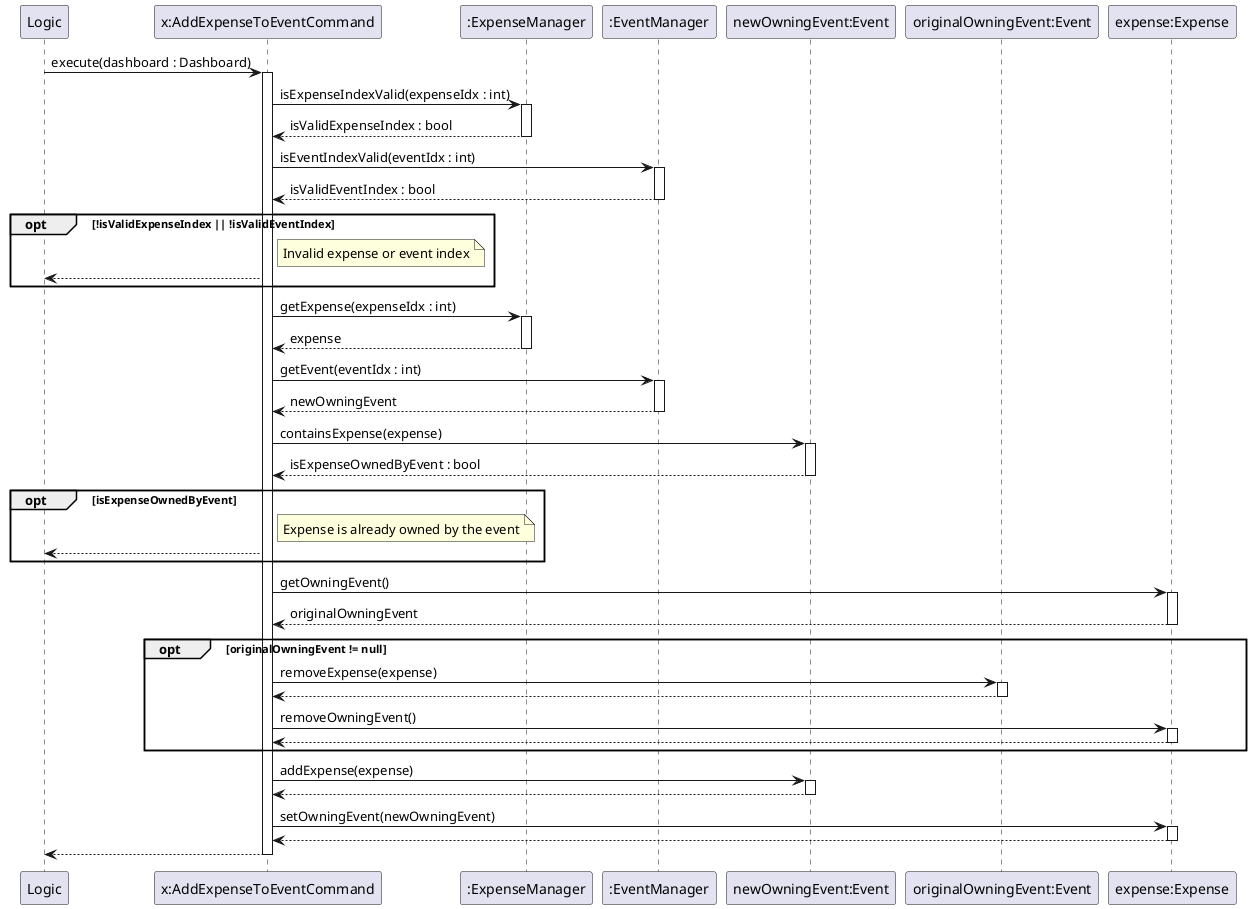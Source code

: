 @startuml
participant Logic 
participant "x:AddExpenseToEventCommand" as Command
participant ":ExpenseManager" as ExpenseManager
participant ":EventManager" as EventManager
participant "newOwningEvent:Event" as noe
participant "originalOwningEvent:Event" as ooe
participant "expense:Expense" as Expense


Logic -> Command: execute(dashboard : Dashboard)
activate Command

Command -> ExpenseManager: isExpenseIndexValid(expenseIdx : int)
activate ExpenseManager
ExpenseManager --> Command: isValidExpenseIndex : bool
deactivate ExpenseManager

Command -> EventManager: isEventIndexValid(eventIdx : int)
activate EventManager
EventManager --> Command: isValidEventIndex : bool
deactivate EventManager

opt !isValidExpenseIndex || !isValidEventIndex
    note right of Command
        Invalid expense or event index
    end note
    Command --> Logic: 
end

Command -> ExpenseManager: getExpense(expenseIdx : int)
activate ExpenseManager
ExpenseManager --> Command: expense
deactivate ExpenseManager

Command -> EventManager: getEvent(eventIdx : int)
activate EventManager
EventManager --> Command: newOwningEvent
deactivate EventManager

Command -> noe : containsExpense(expense)
activate noe
noe --> Command: isExpenseOwnedByEvent : bool
deactivate noe

opt isExpenseOwnedByEvent
    note right of Command
        Expense is already owned by the event
    end note
    Command --> Logic:
end

Command -> Expense: getOwningEvent()
activate Expense
Expense --> Command: originalOwningEvent
deactivate Expense

opt originalOwningEvent != null
    Command -> ooe: removeExpense(expense)
    activate ooe
    ooe --> Command:
    deactivate ooe
    Command -> Expense: removeOwningEvent()
    activate Expense
    Expense --> Command:
    deactivate Expense
end

Command -> noe: addExpense(expense)
activate noe
noe --> Command:
deactivate noe

Command -> Expense: setOwningEvent(newOwningEvent)
activate Expense
Expense --> Command:
deactivate Expense

Command --> Logic:
deactivate Command

@enduml
